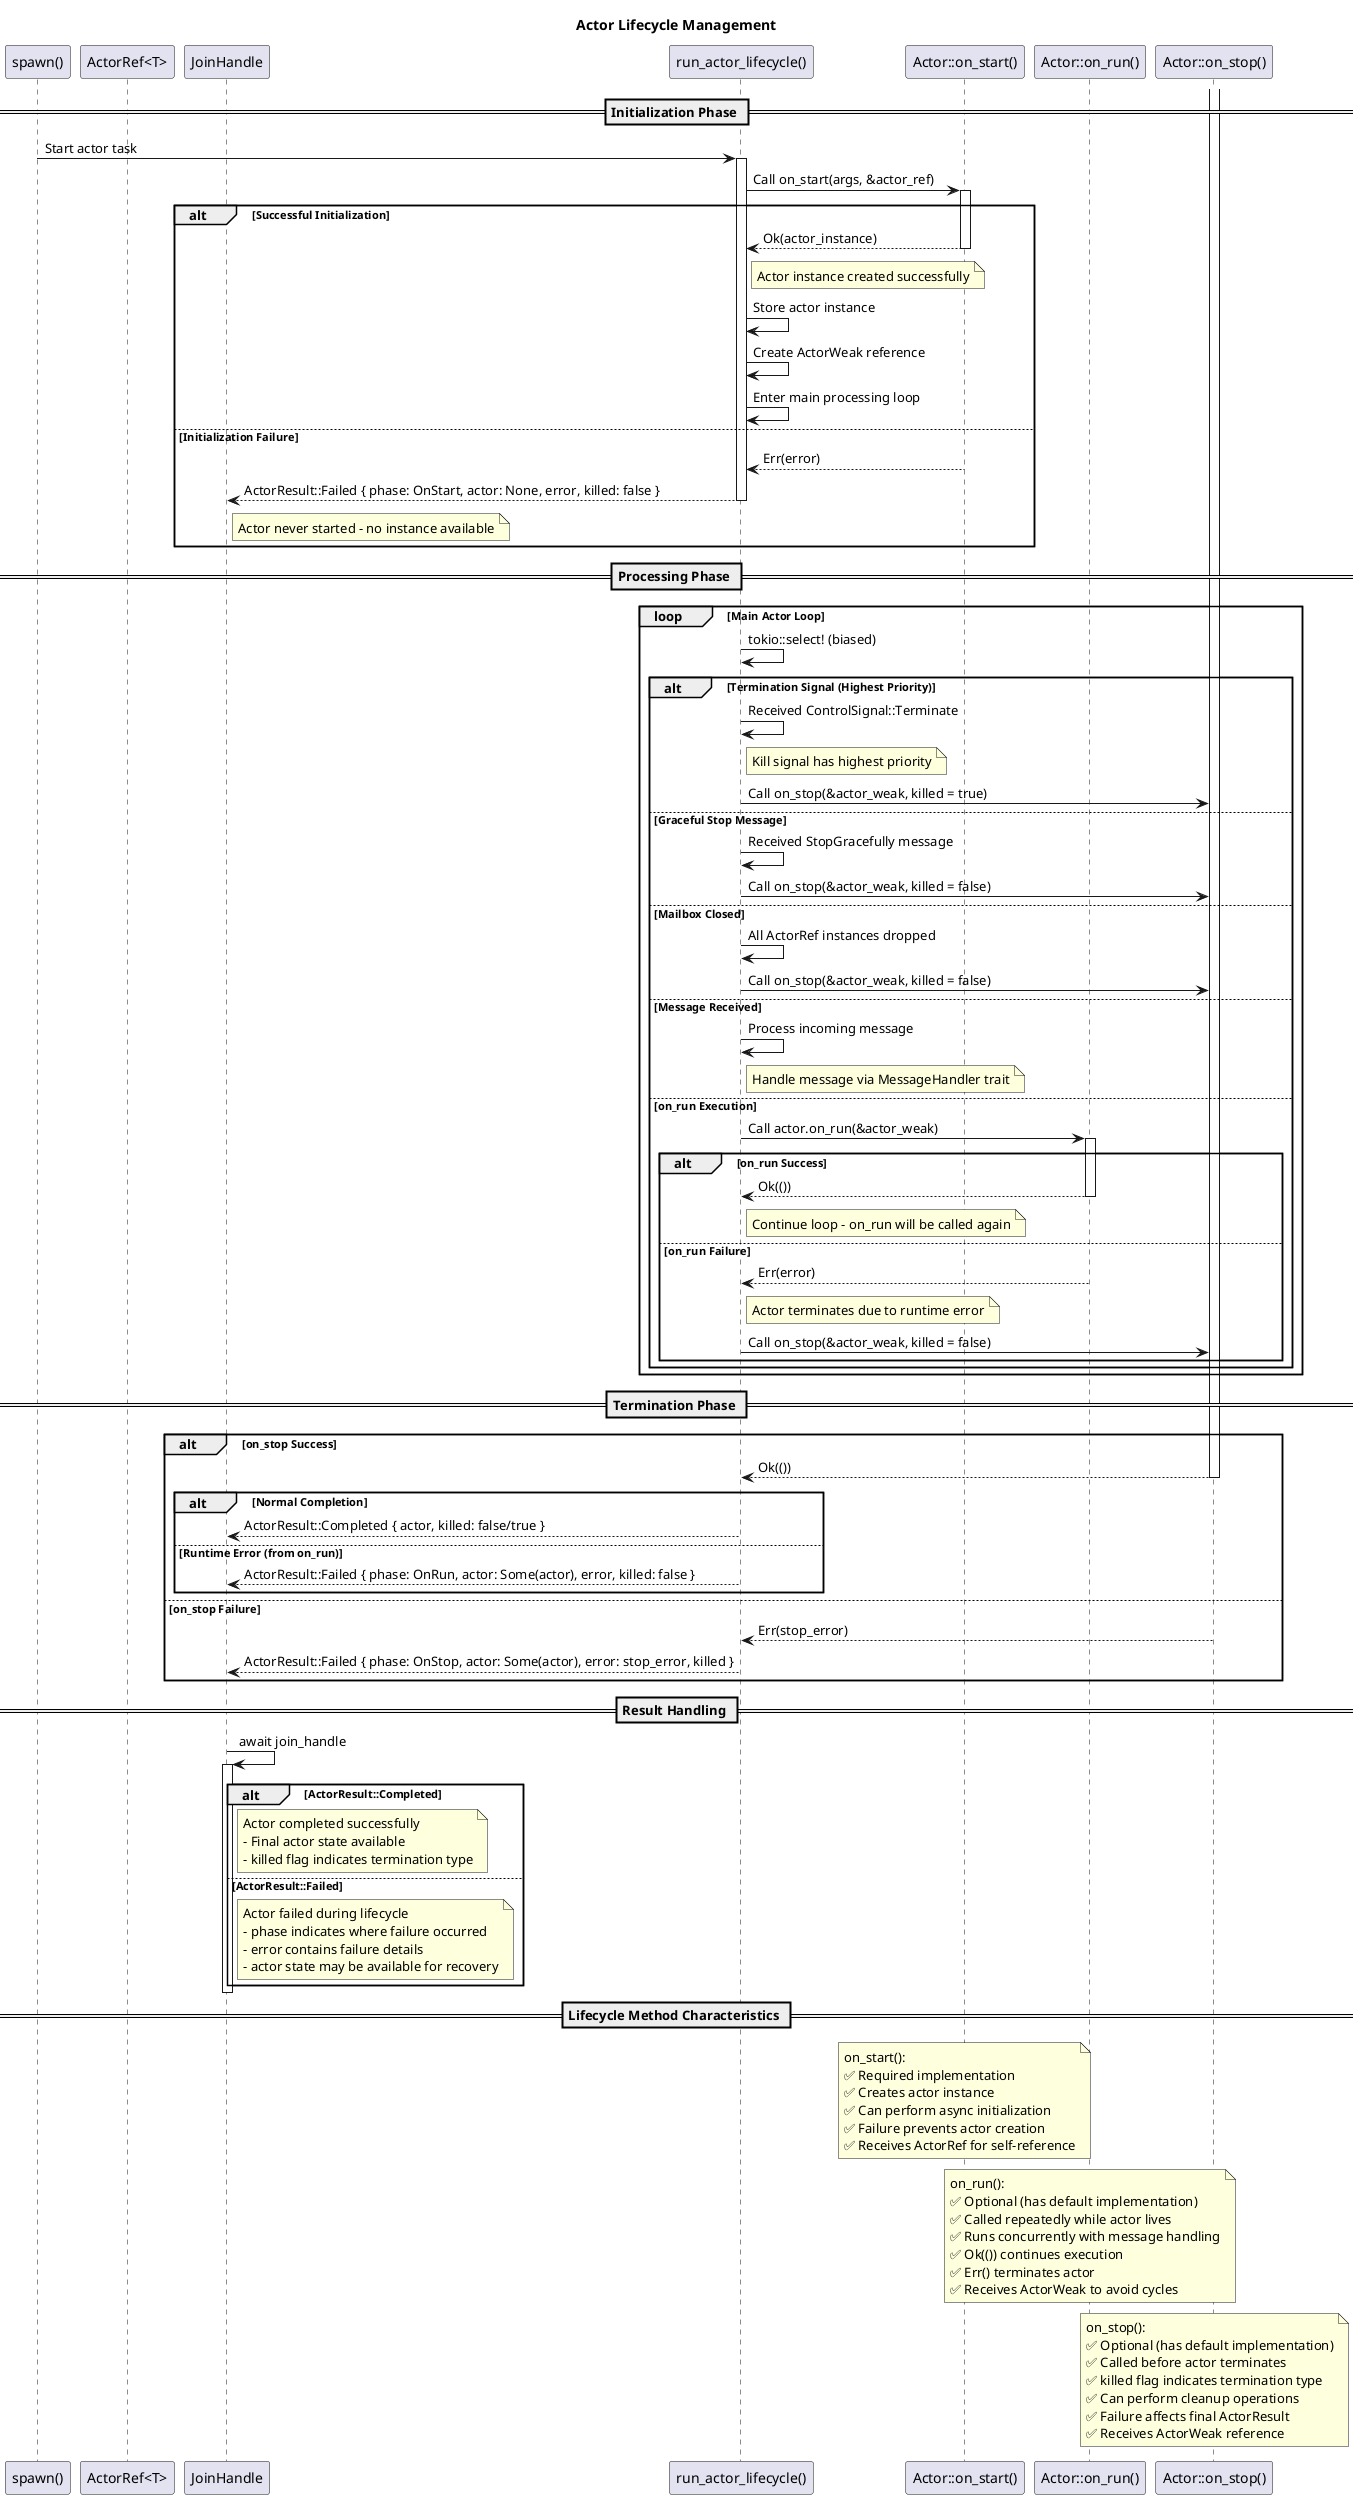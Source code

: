 @startuml Actor Lifecycle
title Actor Lifecycle Management

participant "spawn()" as Spawn
participant "ActorRef<T>" as ActorRef
participant "JoinHandle" as JoinHandle
participant "run_actor_lifecycle()" as Lifecycle
participant "Actor::on_start()" as OnStart
participant "Actor::on_run()" as OnRun
participant "Actor::on_stop()" as OnStop

== Initialization Phase ==
Spawn -> Lifecycle: Start actor task
activate Lifecycle
Lifecycle -> OnStart: Call on_start(args, &actor_ref)
activate OnStart

alt Successful Initialization
    OnStart --> Lifecycle: Ok(actor_instance)
    deactivate OnStart
    note right of Lifecycle: Actor instance created successfully
    Lifecycle -> Lifecycle: Store actor instance
    Lifecycle -> Lifecycle: Create ActorWeak reference
    Lifecycle -> Lifecycle: Enter main processing loop
else Initialization Failure
    OnStart --> Lifecycle: Err(error)
    deactivate OnStart
    Lifecycle --> JoinHandle: ActorResult::Failed { phase: OnStart, actor: None, error, killed: false }
    deactivate Lifecycle
    note right of JoinHandle: Actor never started - no instance available
end

== Processing Phase ==
loop Main Actor Loop
    Lifecycle -> Lifecycle: tokio::select! (biased)

    alt Termination Signal (Highest Priority)
        Lifecycle -> Lifecycle: Received ControlSignal::Terminate
        note right of Lifecycle: Kill signal has highest priority
        Lifecycle -> OnStop: Call on_stop(&actor_weak, killed = true)
    else Graceful Stop Message
        Lifecycle -> Lifecycle: Received StopGracefully message
        Lifecycle -> OnStop: Call on_stop(&actor_weak, killed = false)
    else Mailbox Closed
        Lifecycle -> Lifecycle: All ActorRef instances dropped
        Lifecycle -> OnStop: Call on_stop(&actor_weak, killed = false)
    else Message Received
        Lifecycle -> Lifecycle: Process incoming message
        note right of Lifecycle: Handle message via MessageHandler trait
    else on_run Execution
        Lifecycle -> OnRun: Call actor.on_run(&actor_weak)
        activate OnRun

        alt on_run Success
            OnRun --> Lifecycle: Ok(())
            deactivate OnRun
            note right of Lifecycle: Continue loop - on_run will be called again
        else on_run Failure
            OnRun --> Lifecycle: Err(error)
            deactivate OnRun
            note right of Lifecycle: Actor terminates due to runtime error
            Lifecycle -> OnStop: Call on_stop(&actor_weak, killed = false)
        end
    end
end

== Termination Phase ==
activate OnStop
alt on_stop Success
    OnStop --> Lifecycle: Ok(())
    deactivate OnStop

    alt Normal Completion
        Lifecycle --> JoinHandle: ActorResult::Completed { actor, killed: false/true }
    else Runtime Error (from on_run)
        Lifecycle --> JoinHandle: ActorResult::Failed { phase: OnRun, actor: Some(actor), error, killed: false }
    end

else on_stop Failure
    OnStop --> Lifecycle: Err(stop_error)
    deactivate OnStop
    Lifecycle --> JoinHandle: ActorResult::Failed { phase: OnStop, actor: Some(actor), error: stop_error, killed }
end

deactivate Lifecycle

== Result Handling ==
JoinHandle -> JoinHandle: await join_handle
activate JoinHandle

alt ActorResult::Completed
    note right of JoinHandle
        Actor completed successfully
        - Final actor state available
        - killed flag indicates termination type
    end note
else ActorResult::Failed
    note right of JoinHandle
        Actor failed during lifecycle
        - phase indicates where failure occurred
        - error contains failure details
        - actor state may be available for recovery
    end note
end

deactivate JoinHandle

== Lifecycle Method Characteristics ==

note over OnStart
  on_start():
  ✅ Required implementation
  ✅ Creates actor instance
  ✅ Can perform async initialization
  ✅ Failure prevents actor creation
  ✅ Receives ActorRef for self-reference
end note

note over OnRun
  on_run():
  ✅ Optional (has default implementation)
  ✅ Called repeatedly while actor lives
  ✅ Runs concurrently with message handling
  ✅ Ok(()) continues execution
  ✅ Err() terminates actor
  ✅ Receives ActorWeak to avoid cycles
end note

note over OnStop
  on_stop():
  ✅ Optional (has default implementation)
  ✅ Called before actor terminates
  ✅ killed flag indicates termination type
  ✅ Can perform cleanup operations
  ✅ Failure affects final ActorResult
  ✅ Receives ActorWeak reference
end note

@enduml
